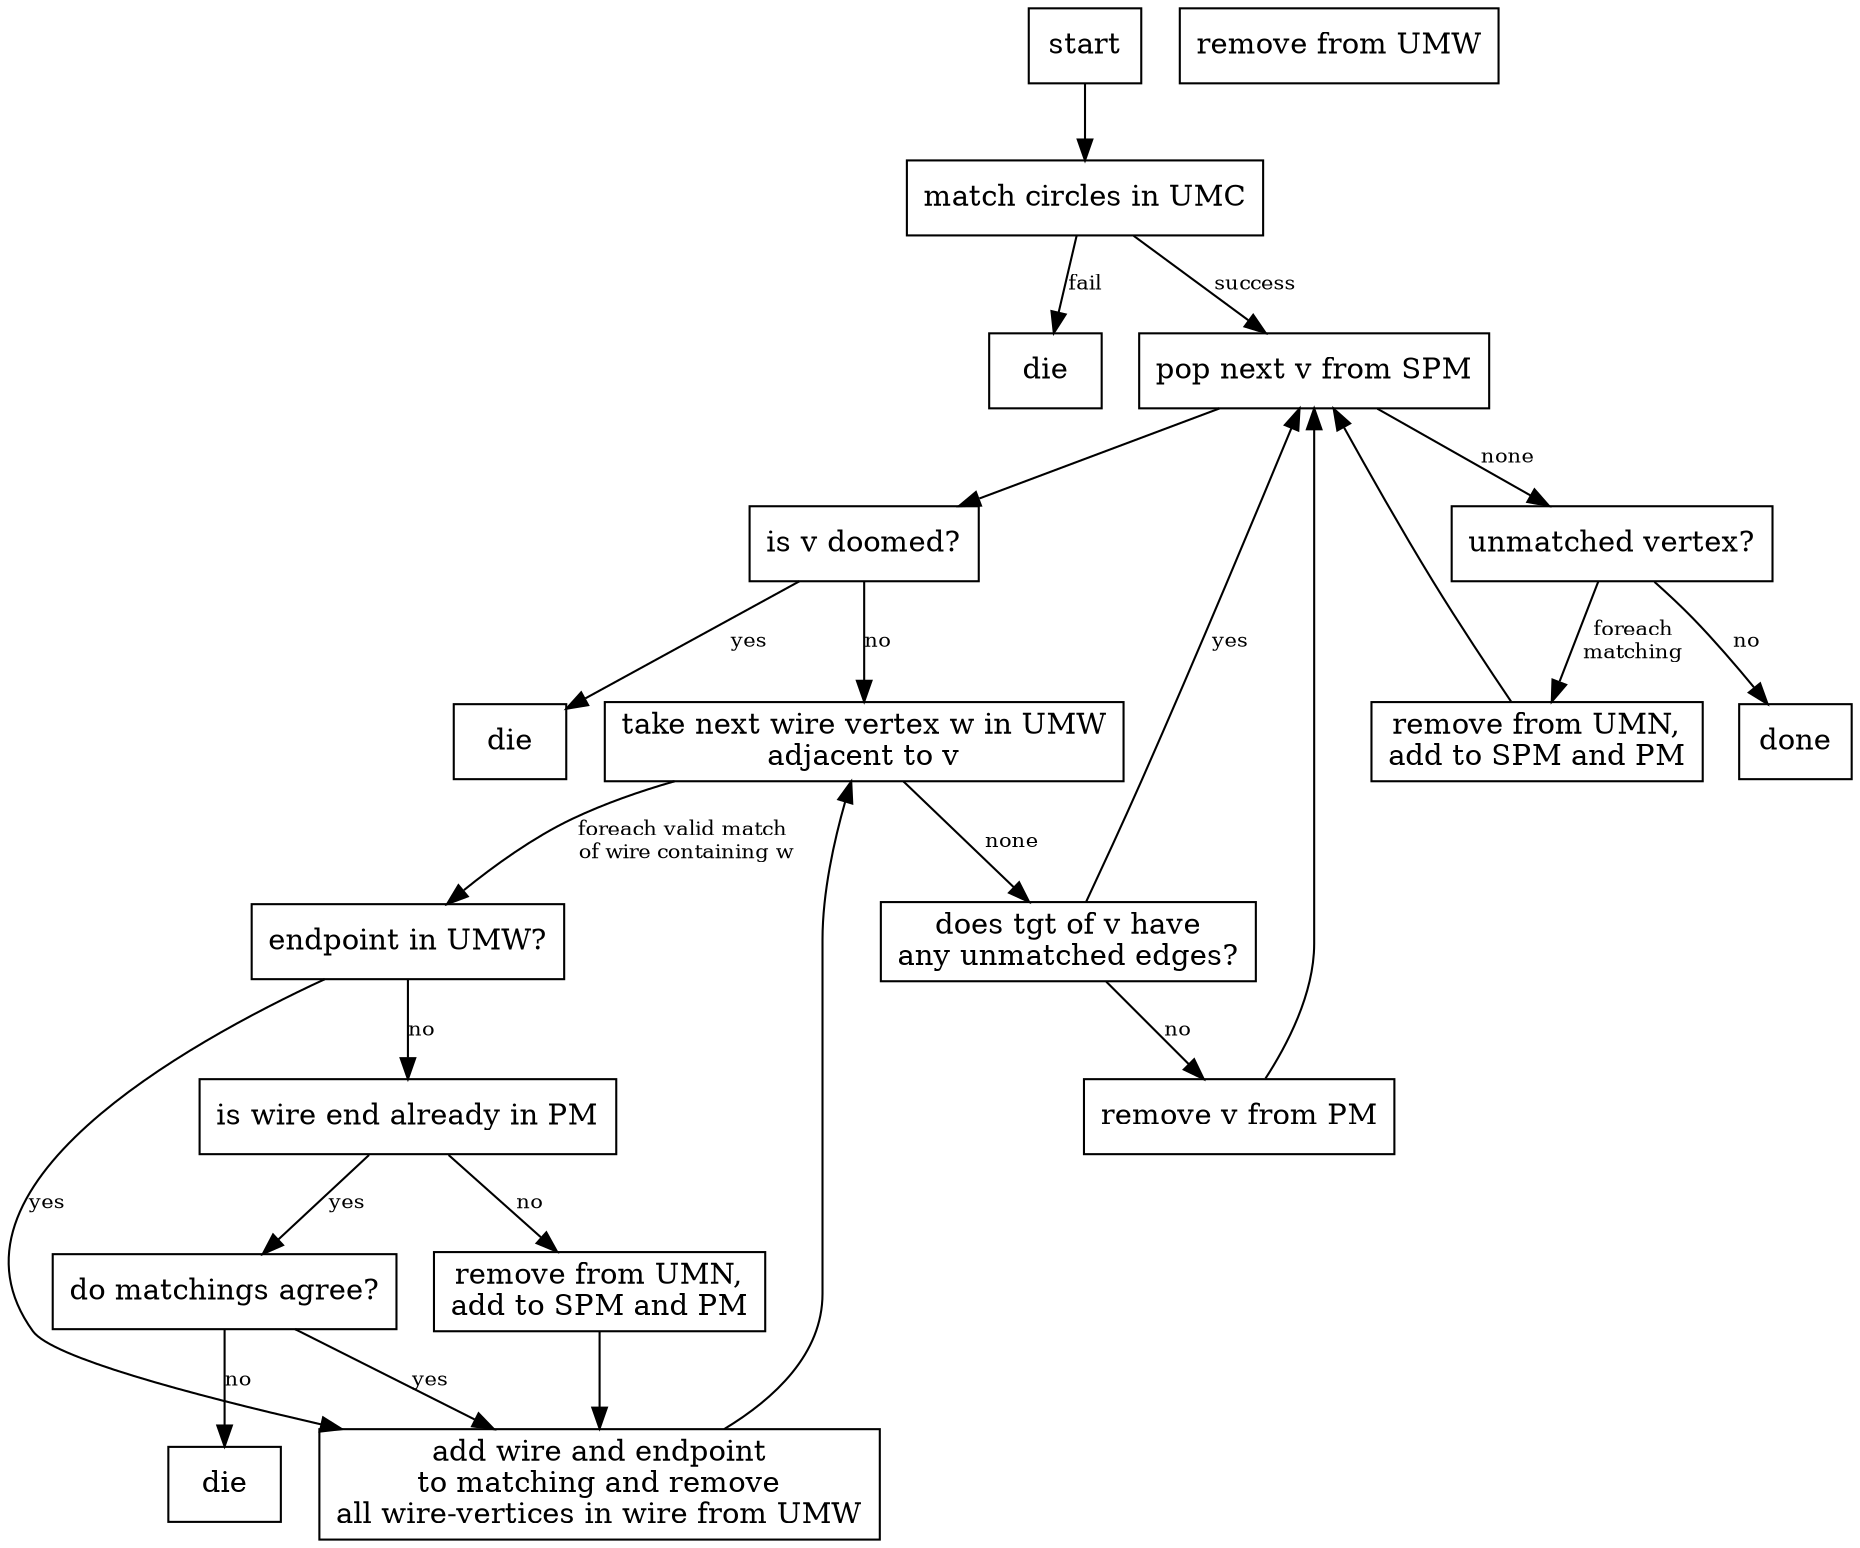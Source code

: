 digraph {
    node [shape=box]
    edge [fontsize=10]
    start
    circles [label="match circles in UMC"]
    die0 [label=die]
    scheduledpm [label="pop next v from SPM"]
    doomed [label="is v doomed?"]
    die1 [label=die]
    nextnhd [label="take next wire vertex w in UMW\nadjacent to v"]
    addwiretomatch [label="add wire and endpoint\nto matching and remove\nall wire-vertices in wire from UMW"]
    wireend [label="endpoint in UMW?"]
    wireendbound [label="remove from UMW"]
    wireendpm [label="is wire end already in PM"]
    matchagree [label="do matchings agree?"]
    die2 [label=die]
    markpm [label="remove from UMN,\nadd to SPM and PM"]
    unmatchedtargnhd [label="does tgt of v have\nany unmatched edges?"]
    complete [label="remove v from PM"]
    unmatched [label="unmatched vertex?"]
    markpm2 [label="remove from UMN,\nadd to SPM and PM"]
    done
    
    start -> circles
    circles -> die0 [label=fail]
    circles -> scheduledpm [label=success]
    scheduledpm -> doomed
    doomed -> die1 [label=yes]
    doomed -> nextnhd [label=no]
    nextnhd -> wireend [label="foreach valid match\n of wire containing w"]
    wireend -> wireendpm [label=no]
    wireend -> addwiretomatch [label=yes]
    wireendpm -> matchagree [label=yes]
    matchagree -> die2 [label=no]
    matchagree -> addwiretomatch [label=yes]
    wireendpm -> markpm [label=no]
    markpm -> addwiretomatch
    addwiretomatch -> nextnhd
    nextnhd -> unmatchedtargnhd [label=none]
    unmatchedtargnhd -> complete [label=no]
    unmatchedtargnhd -> scheduledpm [label=yes]
    complete -> scheduledpm
    scheduledpm -> unmatched [label=none]
    unmatched -> done [label=no]
    unmatched -> markpm2 [label="foreach\nmatching"]
    markpm2 -> scheduledpm
}